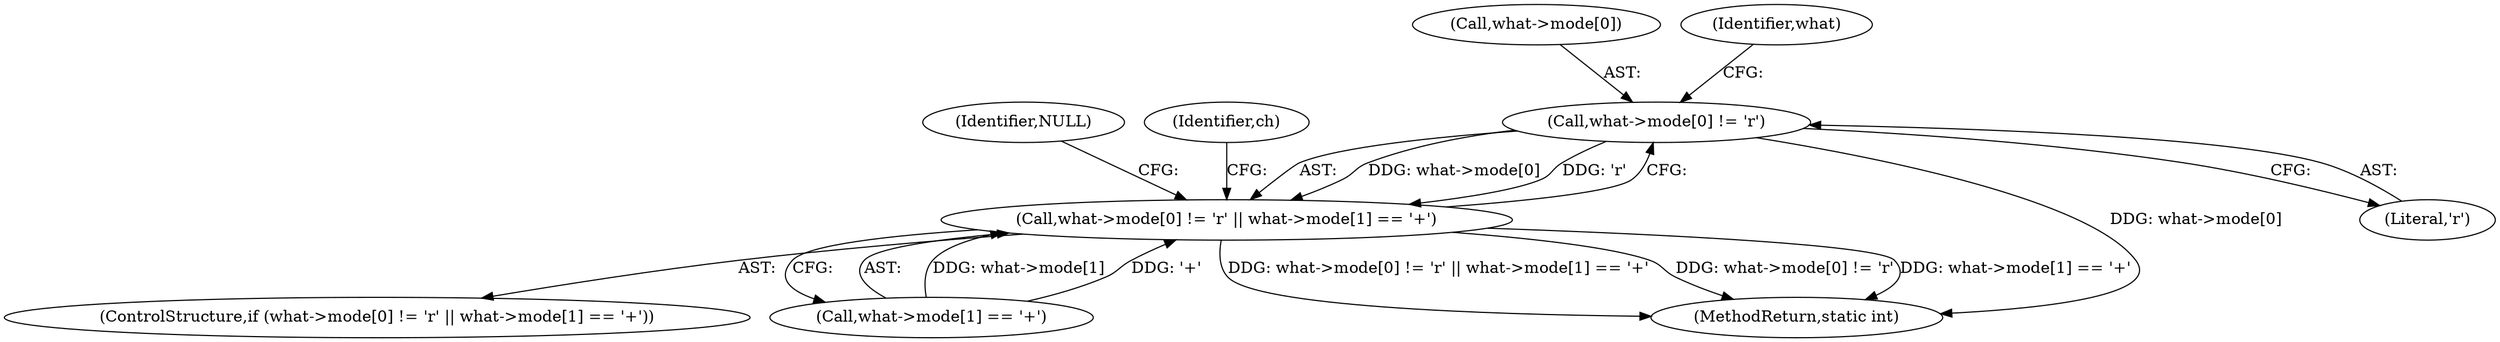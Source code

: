digraph "0_php_124fb22a13fafa3648e4e15b4f207c7096d8155e@array" {
"1000501" [label="(Call,what->mode[0] != 'r')"];
"1000500" [label="(Call,what->mode[0] != 'r' || what->mode[1] == '+')"];
"1000499" [label="(ControlStructure,if (what->mode[0] != 'r' || what->mode[1] == '+'))"];
"1000500" [label="(Call,what->mode[0] != 'r' || what->mode[1] == '+')"];
"1000508" [label="(Call,what->mode[1] == '+')"];
"1000502" [label="(Call,what->mode[0])"];
"1000556" [label="(Identifier,NULL)"];
"1000521" [label="(Identifier,ch)"];
"1000501" [label="(Call,what->mode[0] != 'r')"];
"1001927" [label="(MethodReturn,static int)"];
"1000507" [label="(Literal,'r')"];
"1000511" [label="(Identifier,what)"];
"1000501" -> "1000500"  [label="AST: "];
"1000501" -> "1000507"  [label="CFG: "];
"1000502" -> "1000501"  [label="AST: "];
"1000507" -> "1000501"  [label="AST: "];
"1000511" -> "1000501"  [label="CFG: "];
"1000500" -> "1000501"  [label="CFG: "];
"1000501" -> "1001927"  [label="DDG: what->mode[0]"];
"1000501" -> "1000500"  [label="DDG: what->mode[0]"];
"1000501" -> "1000500"  [label="DDG: 'r'"];
"1000500" -> "1000499"  [label="AST: "];
"1000500" -> "1000508"  [label="CFG: "];
"1000508" -> "1000500"  [label="AST: "];
"1000521" -> "1000500"  [label="CFG: "];
"1000556" -> "1000500"  [label="CFG: "];
"1000500" -> "1001927"  [label="DDG: what->mode[0] != 'r' || what->mode[1] == '+'"];
"1000500" -> "1001927"  [label="DDG: what->mode[0] != 'r'"];
"1000500" -> "1001927"  [label="DDG: what->mode[1] == '+'"];
"1000508" -> "1000500"  [label="DDG: what->mode[1]"];
"1000508" -> "1000500"  [label="DDG: '+'"];
}
